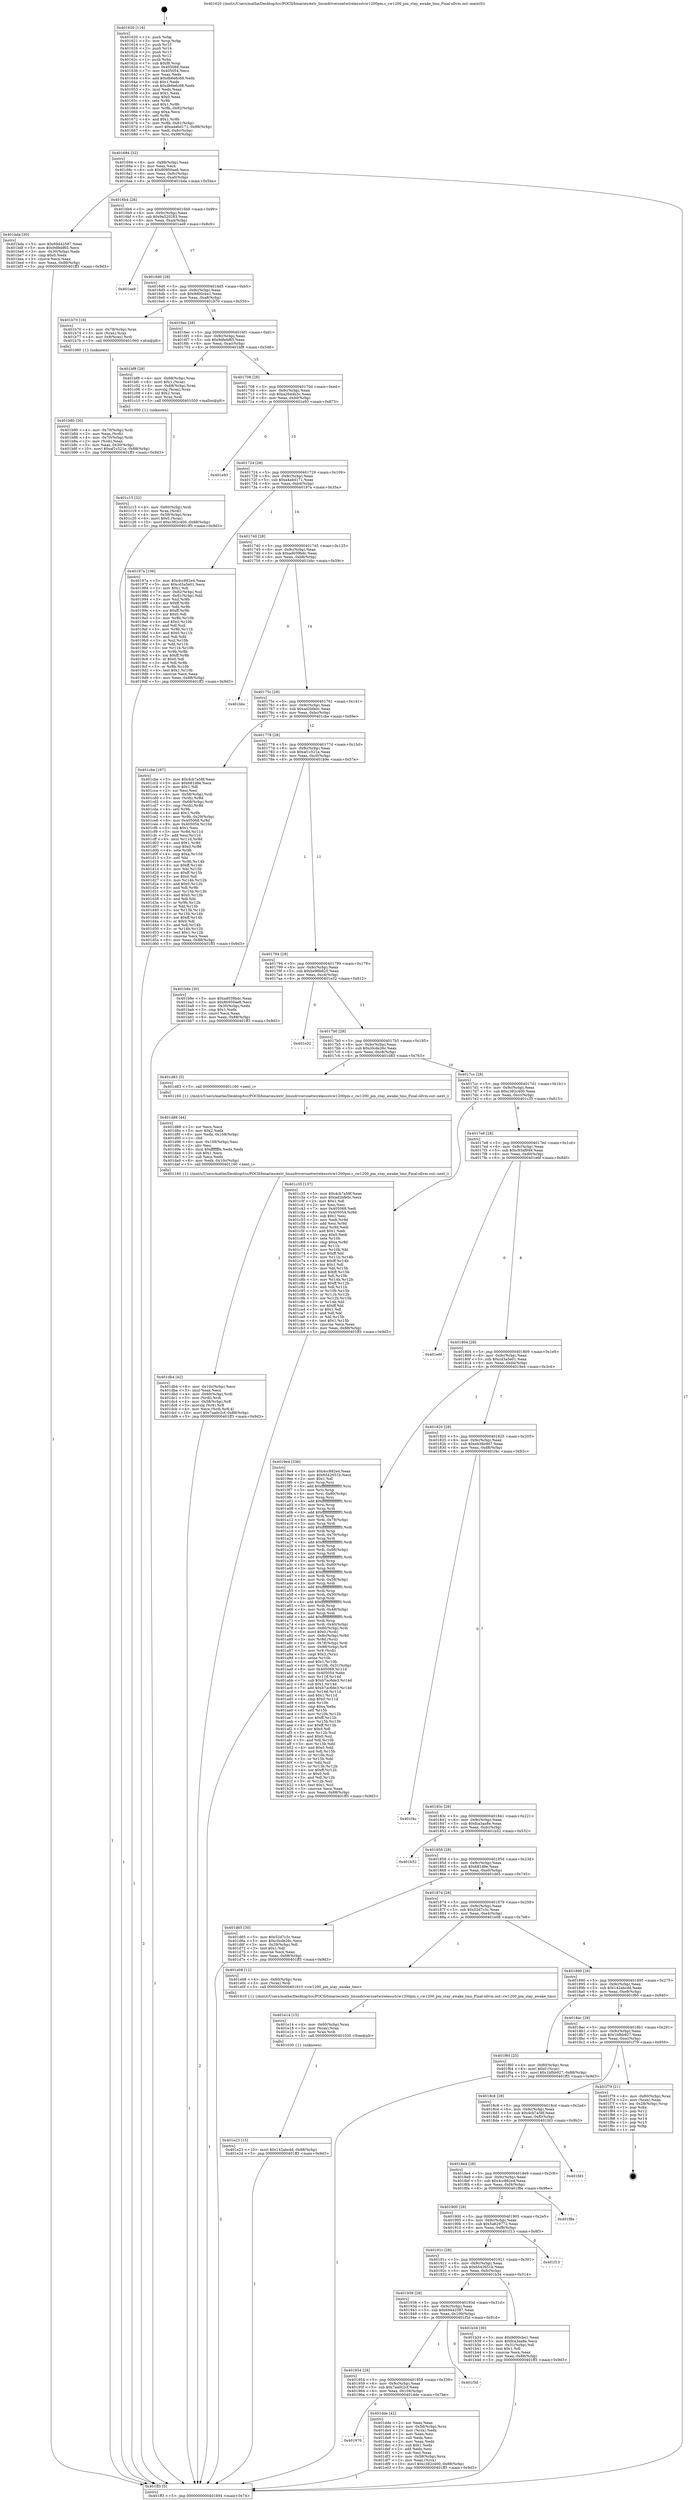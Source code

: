 digraph "0x401620" {
  label = "0x401620 (/mnt/c/Users/mathe/Desktop/tcc/POCII/binaries/extr_linuxdriversnetwirelessstcw1200pm.c_cw1200_pm_stay_awake_tmo_Final-ollvm.out::main(0))"
  labelloc = "t"
  node[shape=record]

  Entry [label="",width=0.3,height=0.3,shape=circle,fillcolor=black,style=filled]
  "0x401694" [label="{
     0x401694 [32]\l
     | [instrs]\l
     &nbsp;&nbsp;0x401694 \<+6\>: mov -0x88(%rbp),%eax\l
     &nbsp;&nbsp;0x40169a \<+2\>: mov %eax,%ecx\l
     &nbsp;&nbsp;0x40169c \<+6\>: sub $0x80950ae8,%ecx\l
     &nbsp;&nbsp;0x4016a2 \<+6\>: mov %eax,-0x9c(%rbp)\l
     &nbsp;&nbsp;0x4016a8 \<+6\>: mov %ecx,-0xa0(%rbp)\l
     &nbsp;&nbsp;0x4016ae \<+6\>: je 0000000000401bda \<main+0x5ba\>\l
  }"]
  "0x401bda" [label="{
     0x401bda [30]\l
     | [instrs]\l
     &nbsp;&nbsp;0x401bda \<+5\>: mov $0x69442587,%eax\l
     &nbsp;&nbsp;0x401bdf \<+5\>: mov $0x9dfebf65,%ecx\l
     &nbsp;&nbsp;0x401be4 \<+3\>: mov -0x30(%rbp),%edx\l
     &nbsp;&nbsp;0x401be7 \<+3\>: cmp $0x0,%edx\l
     &nbsp;&nbsp;0x401bea \<+3\>: cmove %ecx,%eax\l
     &nbsp;&nbsp;0x401bed \<+6\>: mov %eax,-0x88(%rbp)\l
     &nbsp;&nbsp;0x401bf3 \<+5\>: jmp 0000000000401ff3 \<main+0x9d3\>\l
  }"]
  "0x4016b4" [label="{
     0x4016b4 [28]\l
     | [instrs]\l
     &nbsp;&nbsp;0x4016b4 \<+5\>: jmp 00000000004016b9 \<main+0x99\>\l
     &nbsp;&nbsp;0x4016b9 \<+6\>: mov -0x9c(%rbp),%eax\l
     &nbsp;&nbsp;0x4016bf \<+5\>: sub $0x9a520283,%eax\l
     &nbsp;&nbsp;0x4016c4 \<+6\>: mov %eax,-0xa4(%rbp)\l
     &nbsp;&nbsp;0x4016ca \<+6\>: je 0000000000401ee9 \<main+0x8c9\>\l
  }"]
  Exit [label="",width=0.3,height=0.3,shape=circle,fillcolor=black,style=filled,peripheries=2]
  "0x401ee9" [label="{
     0x401ee9\l
  }", style=dashed]
  "0x4016d0" [label="{
     0x4016d0 [28]\l
     | [instrs]\l
     &nbsp;&nbsp;0x4016d0 \<+5\>: jmp 00000000004016d5 \<main+0xb5\>\l
     &nbsp;&nbsp;0x4016d5 \<+6\>: mov -0x9c(%rbp),%eax\l
     &nbsp;&nbsp;0x4016db \<+5\>: sub $0x9d00cbe1,%eax\l
     &nbsp;&nbsp;0x4016e0 \<+6\>: mov %eax,-0xa8(%rbp)\l
     &nbsp;&nbsp;0x4016e6 \<+6\>: je 0000000000401b70 \<main+0x550\>\l
  }"]
  "0x401e23" [label="{
     0x401e23 [15]\l
     | [instrs]\l
     &nbsp;&nbsp;0x401e23 \<+10\>: movl $0x142abcdd,-0x88(%rbp)\l
     &nbsp;&nbsp;0x401e2d \<+5\>: jmp 0000000000401ff3 \<main+0x9d3\>\l
  }"]
  "0x401b70" [label="{
     0x401b70 [16]\l
     | [instrs]\l
     &nbsp;&nbsp;0x401b70 \<+4\>: mov -0x78(%rbp),%rax\l
     &nbsp;&nbsp;0x401b74 \<+3\>: mov (%rax),%rax\l
     &nbsp;&nbsp;0x401b77 \<+4\>: mov 0x8(%rax),%rdi\l
     &nbsp;&nbsp;0x401b7b \<+5\>: call 0000000000401060 \<atoi@plt\>\l
     | [calls]\l
     &nbsp;&nbsp;0x401060 \{1\} (unknown)\l
  }"]
  "0x4016ec" [label="{
     0x4016ec [28]\l
     | [instrs]\l
     &nbsp;&nbsp;0x4016ec \<+5\>: jmp 00000000004016f1 \<main+0xd1\>\l
     &nbsp;&nbsp;0x4016f1 \<+6\>: mov -0x9c(%rbp),%eax\l
     &nbsp;&nbsp;0x4016f7 \<+5\>: sub $0x9dfebf65,%eax\l
     &nbsp;&nbsp;0x4016fc \<+6\>: mov %eax,-0xac(%rbp)\l
     &nbsp;&nbsp;0x401702 \<+6\>: je 0000000000401bf8 \<main+0x5d8\>\l
  }"]
  "0x401e14" [label="{
     0x401e14 [15]\l
     | [instrs]\l
     &nbsp;&nbsp;0x401e14 \<+4\>: mov -0x60(%rbp),%rax\l
     &nbsp;&nbsp;0x401e18 \<+3\>: mov (%rax),%rax\l
     &nbsp;&nbsp;0x401e1b \<+3\>: mov %rax,%rdi\l
     &nbsp;&nbsp;0x401e1e \<+5\>: call 0000000000401030 \<free@plt\>\l
     | [calls]\l
     &nbsp;&nbsp;0x401030 \{1\} (unknown)\l
  }"]
  "0x401bf8" [label="{
     0x401bf8 [29]\l
     | [instrs]\l
     &nbsp;&nbsp;0x401bf8 \<+4\>: mov -0x68(%rbp),%rax\l
     &nbsp;&nbsp;0x401bfc \<+6\>: movl $0x1,(%rax)\l
     &nbsp;&nbsp;0x401c02 \<+4\>: mov -0x68(%rbp),%rax\l
     &nbsp;&nbsp;0x401c06 \<+3\>: movslq (%rax),%rax\l
     &nbsp;&nbsp;0x401c09 \<+4\>: shl $0x2,%rax\l
     &nbsp;&nbsp;0x401c0d \<+3\>: mov %rax,%rdi\l
     &nbsp;&nbsp;0x401c10 \<+5\>: call 0000000000401050 \<malloc@plt\>\l
     | [calls]\l
     &nbsp;&nbsp;0x401050 \{1\} (unknown)\l
  }"]
  "0x401708" [label="{
     0x401708 [28]\l
     | [instrs]\l
     &nbsp;&nbsp;0x401708 \<+5\>: jmp 000000000040170d \<main+0xed\>\l
     &nbsp;&nbsp;0x40170d \<+6\>: mov -0x9c(%rbp),%eax\l
     &nbsp;&nbsp;0x401713 \<+5\>: sub $0xa26d4b3c,%eax\l
     &nbsp;&nbsp;0x401718 \<+6\>: mov %eax,-0xb0(%rbp)\l
     &nbsp;&nbsp;0x40171e \<+6\>: je 0000000000401e93 \<main+0x873\>\l
  }"]
  "0x401970" [label="{
     0x401970\l
  }", style=dashed]
  "0x401e93" [label="{
     0x401e93\l
  }", style=dashed]
  "0x401724" [label="{
     0x401724 [28]\l
     | [instrs]\l
     &nbsp;&nbsp;0x401724 \<+5\>: jmp 0000000000401729 \<main+0x109\>\l
     &nbsp;&nbsp;0x401729 \<+6\>: mov -0x9c(%rbp),%eax\l
     &nbsp;&nbsp;0x40172f \<+5\>: sub $0xa4a6d171,%eax\l
     &nbsp;&nbsp;0x401734 \<+6\>: mov %eax,-0xb4(%rbp)\l
     &nbsp;&nbsp;0x40173a \<+6\>: je 000000000040197a \<main+0x35a\>\l
  }"]
  "0x401dde" [label="{
     0x401dde [42]\l
     | [instrs]\l
     &nbsp;&nbsp;0x401dde \<+2\>: xor %eax,%eax\l
     &nbsp;&nbsp;0x401de0 \<+4\>: mov -0x58(%rbp),%rcx\l
     &nbsp;&nbsp;0x401de4 \<+2\>: mov (%rcx),%edx\l
     &nbsp;&nbsp;0x401de6 \<+2\>: mov %eax,%esi\l
     &nbsp;&nbsp;0x401de8 \<+2\>: sub %edx,%esi\l
     &nbsp;&nbsp;0x401dea \<+2\>: mov %eax,%edx\l
     &nbsp;&nbsp;0x401dec \<+3\>: sub $0x1,%edx\l
     &nbsp;&nbsp;0x401def \<+2\>: add %edx,%esi\l
     &nbsp;&nbsp;0x401df1 \<+2\>: sub %esi,%eax\l
     &nbsp;&nbsp;0x401df3 \<+4\>: mov -0x58(%rbp),%rcx\l
     &nbsp;&nbsp;0x401df7 \<+2\>: mov %eax,(%rcx)\l
     &nbsp;&nbsp;0x401df9 \<+10\>: movl $0xc382c400,-0x88(%rbp)\l
     &nbsp;&nbsp;0x401e03 \<+5\>: jmp 0000000000401ff3 \<main+0x9d3\>\l
  }"]
  "0x40197a" [label="{
     0x40197a [106]\l
     | [instrs]\l
     &nbsp;&nbsp;0x40197a \<+5\>: mov $0x4cc882e4,%eax\l
     &nbsp;&nbsp;0x40197f \<+5\>: mov $0xcd3a5e01,%ecx\l
     &nbsp;&nbsp;0x401984 \<+2\>: mov $0x1,%dl\l
     &nbsp;&nbsp;0x401986 \<+7\>: mov -0x82(%rbp),%sil\l
     &nbsp;&nbsp;0x40198d \<+7\>: mov -0x81(%rbp),%dil\l
     &nbsp;&nbsp;0x401994 \<+3\>: mov %sil,%r8b\l
     &nbsp;&nbsp;0x401997 \<+4\>: xor $0xff,%r8b\l
     &nbsp;&nbsp;0x40199b \<+3\>: mov %dil,%r9b\l
     &nbsp;&nbsp;0x40199e \<+4\>: xor $0xff,%r9b\l
     &nbsp;&nbsp;0x4019a2 \<+3\>: xor $0x0,%dl\l
     &nbsp;&nbsp;0x4019a5 \<+3\>: mov %r8b,%r10b\l
     &nbsp;&nbsp;0x4019a8 \<+4\>: and $0x0,%r10b\l
     &nbsp;&nbsp;0x4019ac \<+3\>: and %dl,%sil\l
     &nbsp;&nbsp;0x4019af \<+3\>: mov %r9b,%r11b\l
     &nbsp;&nbsp;0x4019b2 \<+4\>: and $0x0,%r11b\l
     &nbsp;&nbsp;0x4019b6 \<+3\>: and %dl,%dil\l
     &nbsp;&nbsp;0x4019b9 \<+3\>: or %sil,%r10b\l
     &nbsp;&nbsp;0x4019bc \<+3\>: or %dil,%r11b\l
     &nbsp;&nbsp;0x4019bf \<+3\>: xor %r11b,%r10b\l
     &nbsp;&nbsp;0x4019c2 \<+3\>: or %r9b,%r8b\l
     &nbsp;&nbsp;0x4019c5 \<+4\>: xor $0xff,%r8b\l
     &nbsp;&nbsp;0x4019c9 \<+3\>: or $0x0,%dl\l
     &nbsp;&nbsp;0x4019cc \<+3\>: and %dl,%r8b\l
     &nbsp;&nbsp;0x4019cf \<+3\>: or %r8b,%r10b\l
     &nbsp;&nbsp;0x4019d2 \<+4\>: test $0x1,%r10b\l
     &nbsp;&nbsp;0x4019d6 \<+3\>: cmovne %ecx,%eax\l
     &nbsp;&nbsp;0x4019d9 \<+6\>: mov %eax,-0x88(%rbp)\l
     &nbsp;&nbsp;0x4019df \<+5\>: jmp 0000000000401ff3 \<main+0x9d3\>\l
  }"]
  "0x401740" [label="{
     0x401740 [28]\l
     | [instrs]\l
     &nbsp;&nbsp;0x401740 \<+5\>: jmp 0000000000401745 \<main+0x125\>\l
     &nbsp;&nbsp;0x401745 \<+6\>: mov -0x9c(%rbp),%eax\l
     &nbsp;&nbsp;0x40174b \<+5\>: sub $0xad039bdc,%eax\l
     &nbsp;&nbsp;0x401750 \<+6\>: mov %eax,-0xb8(%rbp)\l
     &nbsp;&nbsp;0x401756 \<+6\>: je 0000000000401bbc \<main+0x59c\>\l
  }"]
  "0x401ff3" [label="{
     0x401ff3 [5]\l
     | [instrs]\l
     &nbsp;&nbsp;0x401ff3 \<+5\>: jmp 0000000000401694 \<main+0x74\>\l
  }"]
  "0x401620" [label="{
     0x401620 [116]\l
     | [instrs]\l
     &nbsp;&nbsp;0x401620 \<+1\>: push %rbp\l
     &nbsp;&nbsp;0x401621 \<+3\>: mov %rsp,%rbp\l
     &nbsp;&nbsp;0x401624 \<+2\>: push %r15\l
     &nbsp;&nbsp;0x401626 \<+2\>: push %r14\l
     &nbsp;&nbsp;0x401628 \<+2\>: push %r13\l
     &nbsp;&nbsp;0x40162a \<+2\>: push %r12\l
     &nbsp;&nbsp;0x40162c \<+1\>: push %rbx\l
     &nbsp;&nbsp;0x40162d \<+7\>: sub $0xf8,%rsp\l
     &nbsp;&nbsp;0x401634 \<+7\>: mov 0x405068,%eax\l
     &nbsp;&nbsp;0x40163b \<+7\>: mov 0x405054,%ecx\l
     &nbsp;&nbsp;0x401642 \<+2\>: mov %eax,%edx\l
     &nbsp;&nbsp;0x401644 \<+6\>: add $0xdb6e6c68,%edx\l
     &nbsp;&nbsp;0x40164a \<+3\>: sub $0x1,%edx\l
     &nbsp;&nbsp;0x40164d \<+6\>: sub $0xdb6e6c68,%edx\l
     &nbsp;&nbsp;0x401653 \<+3\>: imul %edx,%eax\l
     &nbsp;&nbsp;0x401656 \<+3\>: and $0x1,%eax\l
     &nbsp;&nbsp;0x401659 \<+3\>: cmp $0x0,%eax\l
     &nbsp;&nbsp;0x40165c \<+4\>: sete %r8b\l
     &nbsp;&nbsp;0x401660 \<+4\>: and $0x1,%r8b\l
     &nbsp;&nbsp;0x401664 \<+7\>: mov %r8b,-0x82(%rbp)\l
     &nbsp;&nbsp;0x40166b \<+3\>: cmp $0xa,%ecx\l
     &nbsp;&nbsp;0x40166e \<+4\>: setl %r8b\l
     &nbsp;&nbsp;0x401672 \<+4\>: and $0x1,%r8b\l
     &nbsp;&nbsp;0x401676 \<+7\>: mov %r8b,-0x81(%rbp)\l
     &nbsp;&nbsp;0x40167d \<+10\>: movl $0xa4a6d171,-0x88(%rbp)\l
     &nbsp;&nbsp;0x401687 \<+6\>: mov %edi,-0x8c(%rbp)\l
     &nbsp;&nbsp;0x40168d \<+7\>: mov %rsi,-0x98(%rbp)\l
  }"]
  "0x401954" [label="{
     0x401954 [28]\l
     | [instrs]\l
     &nbsp;&nbsp;0x401954 \<+5\>: jmp 0000000000401959 \<main+0x339\>\l
     &nbsp;&nbsp;0x401959 \<+6\>: mov -0x9c(%rbp),%eax\l
     &nbsp;&nbsp;0x40195f \<+5\>: sub $0x7aa0c2cf,%eax\l
     &nbsp;&nbsp;0x401964 \<+6\>: mov %eax,-0x104(%rbp)\l
     &nbsp;&nbsp;0x40196a \<+6\>: je 0000000000401dde \<main+0x7be\>\l
  }"]
  "0x401bbc" [label="{
     0x401bbc\l
  }", style=dashed]
  "0x40175c" [label="{
     0x40175c [28]\l
     | [instrs]\l
     &nbsp;&nbsp;0x40175c \<+5\>: jmp 0000000000401761 \<main+0x141\>\l
     &nbsp;&nbsp;0x401761 \<+6\>: mov -0x9c(%rbp),%eax\l
     &nbsp;&nbsp;0x401767 \<+5\>: sub $0xad2bfe0c,%eax\l
     &nbsp;&nbsp;0x40176c \<+6\>: mov %eax,-0xbc(%rbp)\l
     &nbsp;&nbsp;0x401772 \<+6\>: je 0000000000401cbe \<main+0x69e\>\l
  }"]
  "0x401f3d" [label="{
     0x401f3d\l
  }", style=dashed]
  "0x401cbe" [label="{
     0x401cbe [167]\l
     | [instrs]\l
     &nbsp;&nbsp;0x401cbe \<+5\>: mov $0x4cb7a58f,%eax\l
     &nbsp;&nbsp;0x401cc3 \<+5\>: mov $0x681d8e,%ecx\l
     &nbsp;&nbsp;0x401cc8 \<+2\>: mov $0x1,%dl\l
     &nbsp;&nbsp;0x401cca \<+2\>: xor %esi,%esi\l
     &nbsp;&nbsp;0x401ccc \<+4\>: mov -0x58(%rbp),%rdi\l
     &nbsp;&nbsp;0x401cd0 \<+3\>: mov (%rdi),%r8d\l
     &nbsp;&nbsp;0x401cd3 \<+4\>: mov -0x68(%rbp),%rdi\l
     &nbsp;&nbsp;0x401cd7 \<+3\>: cmp (%rdi),%r8d\l
     &nbsp;&nbsp;0x401cda \<+4\>: setl %r9b\l
     &nbsp;&nbsp;0x401cde \<+4\>: and $0x1,%r9b\l
     &nbsp;&nbsp;0x401ce2 \<+4\>: mov %r9b,-0x29(%rbp)\l
     &nbsp;&nbsp;0x401ce6 \<+8\>: mov 0x405068,%r8d\l
     &nbsp;&nbsp;0x401cee \<+8\>: mov 0x405054,%r10d\l
     &nbsp;&nbsp;0x401cf6 \<+3\>: sub $0x1,%esi\l
     &nbsp;&nbsp;0x401cf9 \<+3\>: mov %r8d,%r11d\l
     &nbsp;&nbsp;0x401cfc \<+3\>: add %esi,%r11d\l
     &nbsp;&nbsp;0x401cff \<+4\>: imul %r11d,%r8d\l
     &nbsp;&nbsp;0x401d03 \<+4\>: and $0x1,%r8d\l
     &nbsp;&nbsp;0x401d07 \<+4\>: cmp $0x0,%r8d\l
     &nbsp;&nbsp;0x401d0b \<+4\>: sete %r9b\l
     &nbsp;&nbsp;0x401d0f \<+4\>: cmp $0xa,%r10d\l
     &nbsp;&nbsp;0x401d13 \<+3\>: setl %bl\l
     &nbsp;&nbsp;0x401d16 \<+3\>: mov %r9b,%r14b\l
     &nbsp;&nbsp;0x401d19 \<+4\>: xor $0xff,%r14b\l
     &nbsp;&nbsp;0x401d1d \<+3\>: mov %bl,%r15b\l
     &nbsp;&nbsp;0x401d20 \<+4\>: xor $0xff,%r15b\l
     &nbsp;&nbsp;0x401d24 \<+3\>: xor $0x0,%dl\l
     &nbsp;&nbsp;0x401d27 \<+3\>: mov %r14b,%r12b\l
     &nbsp;&nbsp;0x401d2a \<+4\>: and $0x0,%r12b\l
     &nbsp;&nbsp;0x401d2e \<+3\>: and %dl,%r9b\l
     &nbsp;&nbsp;0x401d31 \<+3\>: mov %r15b,%r13b\l
     &nbsp;&nbsp;0x401d34 \<+4\>: and $0x0,%r13b\l
     &nbsp;&nbsp;0x401d38 \<+2\>: and %dl,%bl\l
     &nbsp;&nbsp;0x401d3a \<+3\>: or %r9b,%r12b\l
     &nbsp;&nbsp;0x401d3d \<+3\>: or %bl,%r13b\l
     &nbsp;&nbsp;0x401d40 \<+3\>: xor %r13b,%r12b\l
     &nbsp;&nbsp;0x401d43 \<+3\>: or %r15b,%r14b\l
     &nbsp;&nbsp;0x401d46 \<+4\>: xor $0xff,%r14b\l
     &nbsp;&nbsp;0x401d4a \<+3\>: or $0x0,%dl\l
     &nbsp;&nbsp;0x401d4d \<+3\>: and %dl,%r14b\l
     &nbsp;&nbsp;0x401d50 \<+3\>: or %r14b,%r12b\l
     &nbsp;&nbsp;0x401d53 \<+4\>: test $0x1,%r12b\l
     &nbsp;&nbsp;0x401d57 \<+3\>: cmovne %ecx,%eax\l
     &nbsp;&nbsp;0x401d5a \<+6\>: mov %eax,-0x88(%rbp)\l
     &nbsp;&nbsp;0x401d60 \<+5\>: jmp 0000000000401ff3 \<main+0x9d3\>\l
  }"]
  "0x401778" [label="{
     0x401778 [28]\l
     | [instrs]\l
     &nbsp;&nbsp;0x401778 \<+5\>: jmp 000000000040177d \<main+0x15d\>\l
     &nbsp;&nbsp;0x40177d \<+6\>: mov -0x9c(%rbp),%eax\l
     &nbsp;&nbsp;0x401783 \<+5\>: sub $0xaf1c521e,%eax\l
     &nbsp;&nbsp;0x401788 \<+6\>: mov %eax,-0xc0(%rbp)\l
     &nbsp;&nbsp;0x40178e \<+6\>: je 0000000000401b9e \<main+0x57e\>\l
  }"]
  "0x401db4" [label="{
     0x401db4 [42]\l
     | [instrs]\l
     &nbsp;&nbsp;0x401db4 \<+6\>: mov -0x10c(%rbp),%ecx\l
     &nbsp;&nbsp;0x401dba \<+3\>: imul %eax,%ecx\l
     &nbsp;&nbsp;0x401dbd \<+4\>: mov -0x60(%rbp),%rdi\l
     &nbsp;&nbsp;0x401dc1 \<+3\>: mov (%rdi),%rdi\l
     &nbsp;&nbsp;0x401dc4 \<+4\>: mov -0x58(%rbp),%r8\l
     &nbsp;&nbsp;0x401dc8 \<+3\>: movslq (%r8),%r8\l
     &nbsp;&nbsp;0x401dcb \<+4\>: mov %ecx,(%rdi,%r8,4)\l
     &nbsp;&nbsp;0x401dcf \<+10\>: movl $0x7aa0c2cf,-0x88(%rbp)\l
     &nbsp;&nbsp;0x401dd9 \<+5\>: jmp 0000000000401ff3 \<main+0x9d3\>\l
  }"]
  "0x401b9e" [label="{
     0x401b9e [30]\l
     | [instrs]\l
     &nbsp;&nbsp;0x401b9e \<+5\>: mov $0xad039bdc,%eax\l
     &nbsp;&nbsp;0x401ba3 \<+5\>: mov $0x80950ae8,%ecx\l
     &nbsp;&nbsp;0x401ba8 \<+3\>: mov -0x30(%rbp),%edx\l
     &nbsp;&nbsp;0x401bab \<+3\>: cmp $0x1,%edx\l
     &nbsp;&nbsp;0x401bae \<+3\>: cmovl %ecx,%eax\l
     &nbsp;&nbsp;0x401bb1 \<+6\>: mov %eax,-0x88(%rbp)\l
     &nbsp;&nbsp;0x401bb7 \<+5\>: jmp 0000000000401ff3 \<main+0x9d3\>\l
  }"]
  "0x401794" [label="{
     0x401794 [28]\l
     | [instrs]\l
     &nbsp;&nbsp;0x401794 \<+5\>: jmp 0000000000401799 \<main+0x179\>\l
     &nbsp;&nbsp;0x401799 \<+6\>: mov -0x9c(%rbp),%eax\l
     &nbsp;&nbsp;0x40179f \<+5\>: sub $0xbe98b825,%eax\l
     &nbsp;&nbsp;0x4017a4 \<+6\>: mov %eax,-0xc4(%rbp)\l
     &nbsp;&nbsp;0x4017aa \<+6\>: je 0000000000401e32 \<main+0x812\>\l
  }"]
  "0x401d88" [label="{
     0x401d88 [44]\l
     | [instrs]\l
     &nbsp;&nbsp;0x401d88 \<+2\>: xor %ecx,%ecx\l
     &nbsp;&nbsp;0x401d8a \<+5\>: mov $0x2,%edx\l
     &nbsp;&nbsp;0x401d8f \<+6\>: mov %edx,-0x108(%rbp)\l
     &nbsp;&nbsp;0x401d95 \<+1\>: cltd\l
     &nbsp;&nbsp;0x401d96 \<+6\>: mov -0x108(%rbp),%esi\l
     &nbsp;&nbsp;0x401d9c \<+2\>: idiv %esi\l
     &nbsp;&nbsp;0x401d9e \<+6\>: imul $0xfffffffe,%edx,%edx\l
     &nbsp;&nbsp;0x401da4 \<+3\>: sub $0x1,%ecx\l
     &nbsp;&nbsp;0x401da7 \<+2\>: sub %ecx,%edx\l
     &nbsp;&nbsp;0x401da9 \<+6\>: mov %edx,-0x10c(%rbp)\l
     &nbsp;&nbsp;0x401daf \<+5\>: call 0000000000401160 \<next_i\>\l
     | [calls]\l
     &nbsp;&nbsp;0x401160 \{1\} (/mnt/c/Users/mathe/Desktop/tcc/POCII/binaries/extr_linuxdriversnetwirelessstcw1200pm.c_cw1200_pm_stay_awake_tmo_Final-ollvm.out::next_i)\l
  }"]
  "0x401e32" [label="{
     0x401e32\l
  }", style=dashed]
  "0x4017b0" [label="{
     0x4017b0 [28]\l
     | [instrs]\l
     &nbsp;&nbsp;0x4017b0 \<+5\>: jmp 00000000004017b5 \<main+0x195\>\l
     &nbsp;&nbsp;0x4017b5 \<+6\>: mov -0x9c(%rbp),%eax\l
     &nbsp;&nbsp;0x4017bb \<+5\>: sub $0xc0cde26c,%eax\l
     &nbsp;&nbsp;0x4017c0 \<+6\>: mov %eax,-0xc8(%rbp)\l
     &nbsp;&nbsp;0x4017c6 \<+6\>: je 0000000000401d83 \<main+0x763\>\l
  }"]
  "0x401c15" [label="{
     0x401c15 [32]\l
     | [instrs]\l
     &nbsp;&nbsp;0x401c15 \<+4\>: mov -0x60(%rbp),%rdi\l
     &nbsp;&nbsp;0x401c19 \<+3\>: mov %rax,(%rdi)\l
     &nbsp;&nbsp;0x401c1c \<+4\>: mov -0x58(%rbp),%rax\l
     &nbsp;&nbsp;0x401c20 \<+6\>: movl $0x0,(%rax)\l
     &nbsp;&nbsp;0x401c26 \<+10\>: movl $0xc382c400,-0x88(%rbp)\l
     &nbsp;&nbsp;0x401c30 \<+5\>: jmp 0000000000401ff3 \<main+0x9d3\>\l
  }"]
  "0x401d83" [label="{
     0x401d83 [5]\l
     | [instrs]\l
     &nbsp;&nbsp;0x401d83 \<+5\>: call 0000000000401160 \<next_i\>\l
     | [calls]\l
     &nbsp;&nbsp;0x401160 \{1\} (/mnt/c/Users/mathe/Desktop/tcc/POCII/binaries/extr_linuxdriversnetwirelessstcw1200pm.c_cw1200_pm_stay_awake_tmo_Final-ollvm.out::next_i)\l
  }"]
  "0x4017cc" [label="{
     0x4017cc [28]\l
     | [instrs]\l
     &nbsp;&nbsp;0x4017cc \<+5\>: jmp 00000000004017d1 \<main+0x1b1\>\l
     &nbsp;&nbsp;0x4017d1 \<+6\>: mov -0x9c(%rbp),%eax\l
     &nbsp;&nbsp;0x4017d7 \<+5\>: sub $0xc382c400,%eax\l
     &nbsp;&nbsp;0x4017dc \<+6\>: mov %eax,-0xcc(%rbp)\l
     &nbsp;&nbsp;0x4017e2 \<+6\>: je 0000000000401c35 \<main+0x615\>\l
  }"]
  "0x401b80" [label="{
     0x401b80 [30]\l
     | [instrs]\l
     &nbsp;&nbsp;0x401b80 \<+4\>: mov -0x70(%rbp),%rdi\l
     &nbsp;&nbsp;0x401b84 \<+2\>: mov %eax,(%rdi)\l
     &nbsp;&nbsp;0x401b86 \<+4\>: mov -0x70(%rbp),%rdi\l
     &nbsp;&nbsp;0x401b8a \<+2\>: mov (%rdi),%eax\l
     &nbsp;&nbsp;0x401b8c \<+3\>: mov %eax,-0x30(%rbp)\l
     &nbsp;&nbsp;0x401b8f \<+10\>: movl $0xaf1c521e,-0x88(%rbp)\l
     &nbsp;&nbsp;0x401b99 \<+5\>: jmp 0000000000401ff3 \<main+0x9d3\>\l
  }"]
  "0x401c35" [label="{
     0x401c35 [137]\l
     | [instrs]\l
     &nbsp;&nbsp;0x401c35 \<+5\>: mov $0x4cb7a58f,%eax\l
     &nbsp;&nbsp;0x401c3a \<+5\>: mov $0xad2bfe0c,%ecx\l
     &nbsp;&nbsp;0x401c3f \<+2\>: mov $0x1,%dl\l
     &nbsp;&nbsp;0x401c41 \<+2\>: xor %esi,%esi\l
     &nbsp;&nbsp;0x401c43 \<+7\>: mov 0x405068,%edi\l
     &nbsp;&nbsp;0x401c4a \<+8\>: mov 0x405054,%r8d\l
     &nbsp;&nbsp;0x401c52 \<+3\>: sub $0x1,%esi\l
     &nbsp;&nbsp;0x401c55 \<+3\>: mov %edi,%r9d\l
     &nbsp;&nbsp;0x401c58 \<+3\>: add %esi,%r9d\l
     &nbsp;&nbsp;0x401c5b \<+4\>: imul %r9d,%edi\l
     &nbsp;&nbsp;0x401c5f \<+3\>: and $0x1,%edi\l
     &nbsp;&nbsp;0x401c62 \<+3\>: cmp $0x0,%edi\l
     &nbsp;&nbsp;0x401c65 \<+4\>: sete %r10b\l
     &nbsp;&nbsp;0x401c69 \<+4\>: cmp $0xa,%r8d\l
     &nbsp;&nbsp;0x401c6d \<+4\>: setl %r11b\l
     &nbsp;&nbsp;0x401c71 \<+3\>: mov %r10b,%bl\l
     &nbsp;&nbsp;0x401c74 \<+3\>: xor $0xff,%bl\l
     &nbsp;&nbsp;0x401c77 \<+3\>: mov %r11b,%r14b\l
     &nbsp;&nbsp;0x401c7a \<+4\>: xor $0xff,%r14b\l
     &nbsp;&nbsp;0x401c7e \<+3\>: xor $0x1,%dl\l
     &nbsp;&nbsp;0x401c81 \<+3\>: mov %bl,%r15b\l
     &nbsp;&nbsp;0x401c84 \<+4\>: and $0xff,%r15b\l
     &nbsp;&nbsp;0x401c88 \<+3\>: and %dl,%r10b\l
     &nbsp;&nbsp;0x401c8b \<+3\>: mov %r14b,%r12b\l
     &nbsp;&nbsp;0x401c8e \<+4\>: and $0xff,%r12b\l
     &nbsp;&nbsp;0x401c92 \<+3\>: and %dl,%r11b\l
     &nbsp;&nbsp;0x401c95 \<+3\>: or %r10b,%r15b\l
     &nbsp;&nbsp;0x401c98 \<+3\>: or %r11b,%r12b\l
     &nbsp;&nbsp;0x401c9b \<+3\>: xor %r12b,%r15b\l
     &nbsp;&nbsp;0x401c9e \<+3\>: or %r14b,%bl\l
     &nbsp;&nbsp;0x401ca1 \<+3\>: xor $0xff,%bl\l
     &nbsp;&nbsp;0x401ca4 \<+3\>: or $0x1,%dl\l
     &nbsp;&nbsp;0x401ca7 \<+2\>: and %dl,%bl\l
     &nbsp;&nbsp;0x401ca9 \<+3\>: or %bl,%r15b\l
     &nbsp;&nbsp;0x401cac \<+4\>: test $0x1,%r15b\l
     &nbsp;&nbsp;0x401cb0 \<+3\>: cmovne %ecx,%eax\l
     &nbsp;&nbsp;0x401cb3 \<+6\>: mov %eax,-0x88(%rbp)\l
     &nbsp;&nbsp;0x401cb9 \<+5\>: jmp 0000000000401ff3 \<main+0x9d3\>\l
  }"]
  "0x4017e8" [label="{
     0x4017e8 [28]\l
     | [instrs]\l
     &nbsp;&nbsp;0x4017e8 \<+5\>: jmp 00000000004017ed \<main+0x1cd\>\l
     &nbsp;&nbsp;0x4017ed \<+6\>: mov -0x9c(%rbp),%eax\l
     &nbsp;&nbsp;0x4017f3 \<+5\>: sub $0xc93af949,%eax\l
     &nbsp;&nbsp;0x4017f8 \<+6\>: mov %eax,-0xd0(%rbp)\l
     &nbsp;&nbsp;0x4017fe \<+6\>: je 0000000000401e6f \<main+0x84f\>\l
  }"]
  "0x401938" [label="{
     0x401938 [28]\l
     | [instrs]\l
     &nbsp;&nbsp;0x401938 \<+5\>: jmp 000000000040193d \<main+0x31d\>\l
     &nbsp;&nbsp;0x40193d \<+6\>: mov -0x9c(%rbp),%eax\l
     &nbsp;&nbsp;0x401943 \<+5\>: sub $0x69442587,%eax\l
     &nbsp;&nbsp;0x401948 \<+6\>: mov %eax,-0x100(%rbp)\l
     &nbsp;&nbsp;0x40194e \<+6\>: je 0000000000401f3d \<main+0x91d\>\l
  }"]
  "0x401e6f" [label="{
     0x401e6f\l
  }", style=dashed]
  "0x401804" [label="{
     0x401804 [28]\l
     | [instrs]\l
     &nbsp;&nbsp;0x401804 \<+5\>: jmp 0000000000401809 \<main+0x1e9\>\l
     &nbsp;&nbsp;0x401809 \<+6\>: mov -0x9c(%rbp),%eax\l
     &nbsp;&nbsp;0x40180f \<+5\>: sub $0xcd3a5e01,%eax\l
     &nbsp;&nbsp;0x401814 \<+6\>: mov %eax,-0xd4(%rbp)\l
     &nbsp;&nbsp;0x40181a \<+6\>: je 00000000004019e4 \<main+0x3c4\>\l
  }"]
  "0x401b34" [label="{
     0x401b34 [30]\l
     | [instrs]\l
     &nbsp;&nbsp;0x401b34 \<+5\>: mov $0x9d00cbe1,%eax\l
     &nbsp;&nbsp;0x401b39 \<+5\>: mov $0xfca3aa8e,%ecx\l
     &nbsp;&nbsp;0x401b3e \<+3\>: mov -0x31(%rbp),%dl\l
     &nbsp;&nbsp;0x401b41 \<+3\>: test $0x1,%dl\l
     &nbsp;&nbsp;0x401b44 \<+3\>: cmovne %ecx,%eax\l
     &nbsp;&nbsp;0x401b47 \<+6\>: mov %eax,-0x88(%rbp)\l
     &nbsp;&nbsp;0x401b4d \<+5\>: jmp 0000000000401ff3 \<main+0x9d3\>\l
  }"]
  "0x4019e4" [label="{
     0x4019e4 [336]\l
     | [instrs]\l
     &nbsp;&nbsp;0x4019e4 \<+5\>: mov $0x4cc882e4,%eax\l
     &nbsp;&nbsp;0x4019e9 \<+5\>: mov $0x6542651b,%ecx\l
     &nbsp;&nbsp;0x4019ee \<+2\>: mov $0x1,%dl\l
     &nbsp;&nbsp;0x4019f0 \<+3\>: mov %rsp,%rsi\l
     &nbsp;&nbsp;0x4019f3 \<+4\>: add $0xfffffffffffffff0,%rsi\l
     &nbsp;&nbsp;0x4019f7 \<+3\>: mov %rsi,%rsp\l
     &nbsp;&nbsp;0x4019fa \<+4\>: mov %rsi,-0x80(%rbp)\l
     &nbsp;&nbsp;0x4019fe \<+3\>: mov %rsp,%rsi\l
     &nbsp;&nbsp;0x401a01 \<+4\>: add $0xfffffffffffffff0,%rsi\l
     &nbsp;&nbsp;0x401a05 \<+3\>: mov %rsi,%rsp\l
     &nbsp;&nbsp;0x401a08 \<+3\>: mov %rsp,%rdi\l
     &nbsp;&nbsp;0x401a0b \<+4\>: add $0xfffffffffffffff0,%rdi\l
     &nbsp;&nbsp;0x401a0f \<+3\>: mov %rdi,%rsp\l
     &nbsp;&nbsp;0x401a12 \<+4\>: mov %rdi,-0x78(%rbp)\l
     &nbsp;&nbsp;0x401a16 \<+3\>: mov %rsp,%rdi\l
     &nbsp;&nbsp;0x401a19 \<+4\>: add $0xfffffffffffffff0,%rdi\l
     &nbsp;&nbsp;0x401a1d \<+3\>: mov %rdi,%rsp\l
     &nbsp;&nbsp;0x401a20 \<+4\>: mov %rdi,-0x70(%rbp)\l
     &nbsp;&nbsp;0x401a24 \<+3\>: mov %rsp,%rdi\l
     &nbsp;&nbsp;0x401a27 \<+4\>: add $0xfffffffffffffff0,%rdi\l
     &nbsp;&nbsp;0x401a2b \<+3\>: mov %rdi,%rsp\l
     &nbsp;&nbsp;0x401a2e \<+4\>: mov %rdi,-0x68(%rbp)\l
     &nbsp;&nbsp;0x401a32 \<+3\>: mov %rsp,%rdi\l
     &nbsp;&nbsp;0x401a35 \<+4\>: add $0xfffffffffffffff0,%rdi\l
     &nbsp;&nbsp;0x401a39 \<+3\>: mov %rdi,%rsp\l
     &nbsp;&nbsp;0x401a3c \<+4\>: mov %rdi,-0x60(%rbp)\l
     &nbsp;&nbsp;0x401a40 \<+3\>: mov %rsp,%rdi\l
     &nbsp;&nbsp;0x401a43 \<+4\>: add $0xfffffffffffffff0,%rdi\l
     &nbsp;&nbsp;0x401a47 \<+3\>: mov %rdi,%rsp\l
     &nbsp;&nbsp;0x401a4a \<+4\>: mov %rdi,-0x58(%rbp)\l
     &nbsp;&nbsp;0x401a4e \<+3\>: mov %rsp,%rdi\l
     &nbsp;&nbsp;0x401a51 \<+4\>: add $0xfffffffffffffff0,%rdi\l
     &nbsp;&nbsp;0x401a55 \<+3\>: mov %rdi,%rsp\l
     &nbsp;&nbsp;0x401a58 \<+4\>: mov %rdi,-0x50(%rbp)\l
     &nbsp;&nbsp;0x401a5c \<+3\>: mov %rsp,%rdi\l
     &nbsp;&nbsp;0x401a5f \<+4\>: add $0xfffffffffffffff0,%rdi\l
     &nbsp;&nbsp;0x401a63 \<+3\>: mov %rdi,%rsp\l
     &nbsp;&nbsp;0x401a66 \<+4\>: mov %rdi,-0x48(%rbp)\l
     &nbsp;&nbsp;0x401a6a \<+3\>: mov %rsp,%rdi\l
     &nbsp;&nbsp;0x401a6d \<+4\>: add $0xfffffffffffffff0,%rdi\l
     &nbsp;&nbsp;0x401a71 \<+3\>: mov %rdi,%rsp\l
     &nbsp;&nbsp;0x401a74 \<+4\>: mov %rdi,-0x40(%rbp)\l
     &nbsp;&nbsp;0x401a78 \<+4\>: mov -0x80(%rbp),%rdi\l
     &nbsp;&nbsp;0x401a7c \<+6\>: movl $0x0,(%rdi)\l
     &nbsp;&nbsp;0x401a82 \<+7\>: mov -0x8c(%rbp),%r8d\l
     &nbsp;&nbsp;0x401a89 \<+3\>: mov %r8d,(%rsi)\l
     &nbsp;&nbsp;0x401a8c \<+4\>: mov -0x78(%rbp),%rdi\l
     &nbsp;&nbsp;0x401a90 \<+7\>: mov -0x98(%rbp),%r9\l
     &nbsp;&nbsp;0x401a97 \<+3\>: mov %r9,(%rdi)\l
     &nbsp;&nbsp;0x401a9a \<+3\>: cmpl $0x2,(%rsi)\l
     &nbsp;&nbsp;0x401a9d \<+4\>: setne %r10b\l
     &nbsp;&nbsp;0x401aa1 \<+4\>: and $0x1,%r10b\l
     &nbsp;&nbsp;0x401aa5 \<+4\>: mov %r10b,-0x31(%rbp)\l
     &nbsp;&nbsp;0x401aa9 \<+8\>: mov 0x405068,%r11d\l
     &nbsp;&nbsp;0x401ab1 \<+7\>: mov 0x405054,%ebx\l
     &nbsp;&nbsp;0x401ab8 \<+3\>: mov %r11d,%r14d\l
     &nbsp;&nbsp;0x401abb \<+7\>: sub $0xb7ac6de3,%r14d\l
     &nbsp;&nbsp;0x401ac2 \<+4\>: sub $0x1,%r14d\l
     &nbsp;&nbsp;0x401ac6 \<+7\>: add $0xb7ac6de3,%r14d\l
     &nbsp;&nbsp;0x401acd \<+4\>: imul %r14d,%r11d\l
     &nbsp;&nbsp;0x401ad1 \<+4\>: and $0x1,%r11d\l
     &nbsp;&nbsp;0x401ad5 \<+4\>: cmp $0x0,%r11d\l
     &nbsp;&nbsp;0x401ad9 \<+4\>: sete %r10b\l
     &nbsp;&nbsp;0x401add \<+3\>: cmp $0xa,%ebx\l
     &nbsp;&nbsp;0x401ae0 \<+4\>: setl %r15b\l
     &nbsp;&nbsp;0x401ae4 \<+3\>: mov %r10b,%r12b\l
     &nbsp;&nbsp;0x401ae7 \<+4\>: xor $0xff,%r12b\l
     &nbsp;&nbsp;0x401aeb \<+3\>: mov %r15b,%r13b\l
     &nbsp;&nbsp;0x401aee \<+4\>: xor $0xff,%r13b\l
     &nbsp;&nbsp;0x401af2 \<+3\>: xor $0x0,%dl\l
     &nbsp;&nbsp;0x401af5 \<+3\>: mov %r12b,%sil\l
     &nbsp;&nbsp;0x401af8 \<+4\>: and $0x0,%sil\l
     &nbsp;&nbsp;0x401afc \<+3\>: and %dl,%r10b\l
     &nbsp;&nbsp;0x401aff \<+3\>: mov %r13b,%dil\l
     &nbsp;&nbsp;0x401b02 \<+4\>: and $0x0,%dil\l
     &nbsp;&nbsp;0x401b06 \<+3\>: and %dl,%r15b\l
     &nbsp;&nbsp;0x401b09 \<+3\>: or %r10b,%sil\l
     &nbsp;&nbsp;0x401b0c \<+3\>: or %r15b,%dil\l
     &nbsp;&nbsp;0x401b0f \<+3\>: xor %dil,%sil\l
     &nbsp;&nbsp;0x401b12 \<+3\>: or %r13b,%r12b\l
     &nbsp;&nbsp;0x401b15 \<+4\>: xor $0xff,%r12b\l
     &nbsp;&nbsp;0x401b19 \<+3\>: or $0x0,%dl\l
     &nbsp;&nbsp;0x401b1c \<+3\>: and %dl,%r12b\l
     &nbsp;&nbsp;0x401b1f \<+3\>: or %r12b,%sil\l
     &nbsp;&nbsp;0x401b22 \<+4\>: test $0x1,%sil\l
     &nbsp;&nbsp;0x401b26 \<+3\>: cmovne %ecx,%eax\l
     &nbsp;&nbsp;0x401b29 \<+6\>: mov %eax,-0x88(%rbp)\l
     &nbsp;&nbsp;0x401b2f \<+5\>: jmp 0000000000401ff3 \<main+0x9d3\>\l
  }"]
  "0x401820" [label="{
     0x401820 [28]\l
     | [instrs]\l
     &nbsp;&nbsp;0x401820 \<+5\>: jmp 0000000000401825 \<main+0x205\>\l
     &nbsp;&nbsp;0x401825 \<+6\>: mov -0x9c(%rbp),%eax\l
     &nbsp;&nbsp;0x40182b \<+5\>: sub $0xeb38e9d7,%eax\l
     &nbsp;&nbsp;0x401830 \<+6\>: mov %eax,-0xd8(%rbp)\l
     &nbsp;&nbsp;0x401836 \<+6\>: je 0000000000401f4c \<main+0x92c\>\l
  }"]
  "0x40191c" [label="{
     0x40191c [28]\l
     | [instrs]\l
     &nbsp;&nbsp;0x40191c \<+5\>: jmp 0000000000401921 \<main+0x301\>\l
     &nbsp;&nbsp;0x401921 \<+6\>: mov -0x9c(%rbp),%eax\l
     &nbsp;&nbsp;0x401927 \<+5\>: sub $0x6542651b,%eax\l
     &nbsp;&nbsp;0x40192c \<+6\>: mov %eax,-0xfc(%rbp)\l
     &nbsp;&nbsp;0x401932 \<+6\>: je 0000000000401b34 \<main+0x514\>\l
  }"]
  "0x401f13" [label="{
     0x401f13\l
  }", style=dashed]
  "0x401f4c" [label="{
     0x401f4c\l
  }", style=dashed]
  "0x40183c" [label="{
     0x40183c [28]\l
     | [instrs]\l
     &nbsp;&nbsp;0x40183c \<+5\>: jmp 0000000000401841 \<main+0x221\>\l
     &nbsp;&nbsp;0x401841 \<+6\>: mov -0x9c(%rbp),%eax\l
     &nbsp;&nbsp;0x401847 \<+5\>: sub $0xfca3aa8e,%eax\l
     &nbsp;&nbsp;0x40184c \<+6\>: mov %eax,-0xdc(%rbp)\l
     &nbsp;&nbsp;0x401852 \<+6\>: je 0000000000401b52 \<main+0x532\>\l
  }"]
  "0x401900" [label="{
     0x401900 [28]\l
     | [instrs]\l
     &nbsp;&nbsp;0x401900 \<+5\>: jmp 0000000000401905 \<main+0x2e5\>\l
     &nbsp;&nbsp;0x401905 \<+6\>: mov -0x9c(%rbp),%eax\l
     &nbsp;&nbsp;0x40190b \<+5\>: sub $0x5a629772,%eax\l
     &nbsp;&nbsp;0x401910 \<+6\>: mov %eax,-0xf8(%rbp)\l
     &nbsp;&nbsp;0x401916 \<+6\>: je 0000000000401f13 \<main+0x8f3\>\l
  }"]
  "0x401b52" [label="{
     0x401b52\l
  }", style=dashed]
  "0x401858" [label="{
     0x401858 [28]\l
     | [instrs]\l
     &nbsp;&nbsp;0x401858 \<+5\>: jmp 000000000040185d \<main+0x23d\>\l
     &nbsp;&nbsp;0x40185d \<+6\>: mov -0x9c(%rbp),%eax\l
     &nbsp;&nbsp;0x401863 \<+5\>: sub $0x681d8e,%eax\l
     &nbsp;&nbsp;0x401868 \<+6\>: mov %eax,-0xe0(%rbp)\l
     &nbsp;&nbsp;0x40186e \<+6\>: je 0000000000401d65 \<main+0x745\>\l
  }"]
  "0x401f8e" [label="{
     0x401f8e\l
  }", style=dashed]
  "0x401d65" [label="{
     0x401d65 [30]\l
     | [instrs]\l
     &nbsp;&nbsp;0x401d65 \<+5\>: mov $0x52d7c3c,%eax\l
     &nbsp;&nbsp;0x401d6a \<+5\>: mov $0xc0cde26c,%ecx\l
     &nbsp;&nbsp;0x401d6f \<+3\>: mov -0x29(%rbp),%dl\l
     &nbsp;&nbsp;0x401d72 \<+3\>: test $0x1,%dl\l
     &nbsp;&nbsp;0x401d75 \<+3\>: cmovne %ecx,%eax\l
     &nbsp;&nbsp;0x401d78 \<+6\>: mov %eax,-0x88(%rbp)\l
     &nbsp;&nbsp;0x401d7e \<+5\>: jmp 0000000000401ff3 \<main+0x9d3\>\l
  }"]
  "0x401874" [label="{
     0x401874 [28]\l
     | [instrs]\l
     &nbsp;&nbsp;0x401874 \<+5\>: jmp 0000000000401879 \<main+0x259\>\l
     &nbsp;&nbsp;0x401879 \<+6\>: mov -0x9c(%rbp),%eax\l
     &nbsp;&nbsp;0x40187f \<+5\>: sub $0x52d7c3c,%eax\l
     &nbsp;&nbsp;0x401884 \<+6\>: mov %eax,-0xe4(%rbp)\l
     &nbsp;&nbsp;0x40188a \<+6\>: je 0000000000401e08 \<main+0x7e8\>\l
  }"]
  "0x4018e4" [label="{
     0x4018e4 [28]\l
     | [instrs]\l
     &nbsp;&nbsp;0x4018e4 \<+5\>: jmp 00000000004018e9 \<main+0x2c9\>\l
     &nbsp;&nbsp;0x4018e9 \<+6\>: mov -0x9c(%rbp),%eax\l
     &nbsp;&nbsp;0x4018ef \<+5\>: sub $0x4cc882e4,%eax\l
     &nbsp;&nbsp;0x4018f4 \<+6\>: mov %eax,-0xf4(%rbp)\l
     &nbsp;&nbsp;0x4018fa \<+6\>: je 0000000000401f8e \<main+0x96e\>\l
  }"]
  "0x401e08" [label="{
     0x401e08 [12]\l
     | [instrs]\l
     &nbsp;&nbsp;0x401e08 \<+4\>: mov -0x60(%rbp),%rax\l
     &nbsp;&nbsp;0x401e0c \<+3\>: mov (%rax),%rdi\l
     &nbsp;&nbsp;0x401e0f \<+5\>: call 0000000000401610 \<cw1200_pm_stay_awake_tmo\>\l
     | [calls]\l
     &nbsp;&nbsp;0x401610 \{1\} (/mnt/c/Users/mathe/Desktop/tcc/POCII/binaries/extr_linuxdriversnetwirelessstcw1200pm.c_cw1200_pm_stay_awake_tmo_Final-ollvm.out::cw1200_pm_stay_awake_tmo)\l
  }"]
  "0x401890" [label="{
     0x401890 [28]\l
     | [instrs]\l
     &nbsp;&nbsp;0x401890 \<+5\>: jmp 0000000000401895 \<main+0x275\>\l
     &nbsp;&nbsp;0x401895 \<+6\>: mov -0x9c(%rbp),%eax\l
     &nbsp;&nbsp;0x40189b \<+5\>: sub $0x142abcdd,%eax\l
     &nbsp;&nbsp;0x4018a0 \<+6\>: mov %eax,-0xe8(%rbp)\l
     &nbsp;&nbsp;0x4018a6 \<+6\>: je 0000000000401f60 \<main+0x940\>\l
  }"]
  "0x401fd3" [label="{
     0x401fd3\l
  }", style=dashed]
  "0x401f60" [label="{
     0x401f60 [25]\l
     | [instrs]\l
     &nbsp;&nbsp;0x401f60 \<+4\>: mov -0x80(%rbp),%rax\l
     &nbsp;&nbsp;0x401f64 \<+6\>: movl $0x0,(%rax)\l
     &nbsp;&nbsp;0x401f6a \<+10\>: movl $0x1bfbb927,-0x88(%rbp)\l
     &nbsp;&nbsp;0x401f74 \<+5\>: jmp 0000000000401ff3 \<main+0x9d3\>\l
  }"]
  "0x4018ac" [label="{
     0x4018ac [28]\l
     | [instrs]\l
     &nbsp;&nbsp;0x4018ac \<+5\>: jmp 00000000004018b1 \<main+0x291\>\l
     &nbsp;&nbsp;0x4018b1 \<+6\>: mov -0x9c(%rbp),%eax\l
     &nbsp;&nbsp;0x4018b7 \<+5\>: sub $0x1bfbb927,%eax\l
     &nbsp;&nbsp;0x4018bc \<+6\>: mov %eax,-0xec(%rbp)\l
     &nbsp;&nbsp;0x4018c2 \<+6\>: je 0000000000401f79 \<main+0x959\>\l
  }"]
  "0x4018c8" [label="{
     0x4018c8 [28]\l
     | [instrs]\l
     &nbsp;&nbsp;0x4018c8 \<+5\>: jmp 00000000004018cd \<main+0x2ad\>\l
     &nbsp;&nbsp;0x4018cd \<+6\>: mov -0x9c(%rbp),%eax\l
     &nbsp;&nbsp;0x4018d3 \<+5\>: sub $0x4cb7a58f,%eax\l
     &nbsp;&nbsp;0x4018d8 \<+6\>: mov %eax,-0xf0(%rbp)\l
     &nbsp;&nbsp;0x4018de \<+6\>: je 0000000000401fd3 \<main+0x9b3\>\l
  }"]
  "0x401f79" [label="{
     0x401f79 [21]\l
     | [instrs]\l
     &nbsp;&nbsp;0x401f79 \<+4\>: mov -0x80(%rbp),%rax\l
     &nbsp;&nbsp;0x401f7d \<+2\>: mov (%rax),%eax\l
     &nbsp;&nbsp;0x401f7f \<+4\>: lea -0x28(%rbp),%rsp\l
     &nbsp;&nbsp;0x401f83 \<+1\>: pop %rbx\l
     &nbsp;&nbsp;0x401f84 \<+2\>: pop %r12\l
     &nbsp;&nbsp;0x401f86 \<+2\>: pop %r13\l
     &nbsp;&nbsp;0x401f88 \<+2\>: pop %r14\l
     &nbsp;&nbsp;0x401f8a \<+2\>: pop %r15\l
     &nbsp;&nbsp;0x401f8c \<+1\>: pop %rbp\l
     &nbsp;&nbsp;0x401f8d \<+1\>: ret\l
  }"]
  Entry -> "0x401620" [label=" 1"]
  "0x401694" -> "0x401bda" [label=" 1"]
  "0x401694" -> "0x4016b4" [label=" 17"]
  "0x401f79" -> Exit [label=" 1"]
  "0x4016b4" -> "0x401ee9" [label=" 0"]
  "0x4016b4" -> "0x4016d0" [label=" 17"]
  "0x401f60" -> "0x401ff3" [label=" 1"]
  "0x4016d0" -> "0x401b70" [label=" 1"]
  "0x4016d0" -> "0x4016ec" [label=" 16"]
  "0x401e23" -> "0x401ff3" [label=" 1"]
  "0x4016ec" -> "0x401bf8" [label=" 1"]
  "0x4016ec" -> "0x401708" [label=" 15"]
  "0x401e14" -> "0x401e23" [label=" 1"]
  "0x401708" -> "0x401e93" [label=" 0"]
  "0x401708" -> "0x401724" [label=" 15"]
  "0x401e08" -> "0x401e14" [label=" 1"]
  "0x401724" -> "0x40197a" [label=" 1"]
  "0x401724" -> "0x401740" [label=" 14"]
  "0x40197a" -> "0x401ff3" [label=" 1"]
  "0x401620" -> "0x401694" [label=" 1"]
  "0x401ff3" -> "0x401694" [label=" 17"]
  "0x401dde" -> "0x401ff3" [label=" 1"]
  "0x401740" -> "0x401bbc" [label=" 0"]
  "0x401740" -> "0x40175c" [label=" 14"]
  "0x401954" -> "0x401dde" [label=" 1"]
  "0x40175c" -> "0x401cbe" [label=" 2"]
  "0x40175c" -> "0x401778" [label=" 12"]
  "0x401954" -> "0x401970" [label=" 0"]
  "0x401778" -> "0x401b9e" [label=" 1"]
  "0x401778" -> "0x401794" [label=" 11"]
  "0x401938" -> "0x401f3d" [label=" 0"]
  "0x401794" -> "0x401e32" [label=" 0"]
  "0x401794" -> "0x4017b0" [label=" 11"]
  "0x401938" -> "0x401954" [label=" 1"]
  "0x4017b0" -> "0x401d83" [label=" 1"]
  "0x4017b0" -> "0x4017cc" [label=" 10"]
  "0x401db4" -> "0x401ff3" [label=" 1"]
  "0x4017cc" -> "0x401c35" [label=" 2"]
  "0x4017cc" -> "0x4017e8" [label=" 8"]
  "0x401d88" -> "0x401db4" [label=" 1"]
  "0x4017e8" -> "0x401e6f" [label=" 0"]
  "0x4017e8" -> "0x401804" [label=" 8"]
  "0x401d83" -> "0x401d88" [label=" 1"]
  "0x401804" -> "0x4019e4" [label=" 1"]
  "0x401804" -> "0x401820" [label=" 7"]
  "0x401d65" -> "0x401ff3" [label=" 2"]
  "0x4019e4" -> "0x401ff3" [label=" 1"]
  "0x401c35" -> "0x401ff3" [label=" 2"]
  "0x401820" -> "0x401f4c" [label=" 0"]
  "0x401820" -> "0x40183c" [label=" 7"]
  "0x401c15" -> "0x401ff3" [label=" 1"]
  "0x40183c" -> "0x401b52" [label=" 0"]
  "0x40183c" -> "0x401858" [label=" 7"]
  "0x401bda" -> "0x401ff3" [label=" 1"]
  "0x401858" -> "0x401d65" [label=" 2"]
  "0x401858" -> "0x401874" [label=" 5"]
  "0x401b9e" -> "0x401ff3" [label=" 1"]
  "0x401874" -> "0x401e08" [label=" 1"]
  "0x401874" -> "0x401890" [label=" 4"]
  "0x401b70" -> "0x401b80" [label=" 1"]
  "0x401890" -> "0x401f60" [label=" 1"]
  "0x401890" -> "0x4018ac" [label=" 3"]
  "0x401b34" -> "0x401ff3" [label=" 1"]
  "0x4018ac" -> "0x401f79" [label=" 1"]
  "0x4018ac" -> "0x4018c8" [label=" 2"]
  "0x40191c" -> "0x401938" [label=" 1"]
  "0x4018c8" -> "0x401fd3" [label=" 0"]
  "0x4018c8" -> "0x4018e4" [label=" 2"]
  "0x401b80" -> "0x401ff3" [label=" 1"]
  "0x4018e4" -> "0x401f8e" [label=" 0"]
  "0x4018e4" -> "0x401900" [label=" 2"]
  "0x401bf8" -> "0x401c15" [label=" 1"]
  "0x401900" -> "0x401f13" [label=" 0"]
  "0x401900" -> "0x40191c" [label=" 2"]
  "0x401cbe" -> "0x401ff3" [label=" 2"]
  "0x40191c" -> "0x401b34" [label=" 1"]
}
